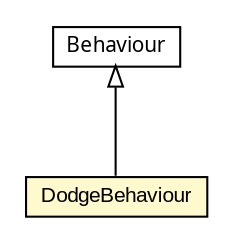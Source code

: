 #!/usr/local/bin/dot
#
# Class diagram 
# Generated by UMLGraph version 5.1 (http://www.umlgraph.org/)
#

digraph G {
	edge [fontname="arial",fontsize=10,labelfontname="arial",labelfontsize=10];
	node [fontname="arial",fontsize=10,shape=plaintext];
	nodesep=0.25;
	ranksep=0.5;
	// pl.staszczyk.mysimplebot1.behaviours.Behaviour
	c175 [label=<<table title="pl.staszczyk.mysimplebot1.behaviours.Behaviour" border="0" cellborder="1" cellspacing="0" cellpadding="2" port="p" href="../Behaviour.html">
		<tr><td><table border="0" cellspacing="0" cellpadding="1">
<tr><td align="center" balign="center"><font face="ariali"> Behaviour </font></td></tr>
		</table></td></tr>
		</table>>, fontname="arial", fontcolor="black", fontsize=10.0];
	// pl.staszczyk.mysimplebot1.behaviours.implementations.DodgeBehaviour
	c178 [label=<<table title="pl.staszczyk.mysimplebot1.behaviours.implementations.DodgeBehaviour" border="0" cellborder="1" cellspacing="0" cellpadding="2" port="p" bgcolor="lemonChiffon" href="./DodgeBehaviour.html">
		<tr><td><table border="0" cellspacing="0" cellpadding="1">
<tr><td align="center" balign="center"> DodgeBehaviour </td></tr>
		</table></td></tr>
		</table>>, fontname="arial", fontcolor="black", fontsize=10.0];
	//pl.staszczyk.mysimplebot1.behaviours.implementations.DodgeBehaviour extends pl.staszczyk.mysimplebot1.behaviours.Behaviour
	c175:p -> c178:p [dir=back,arrowtail=empty];
}

